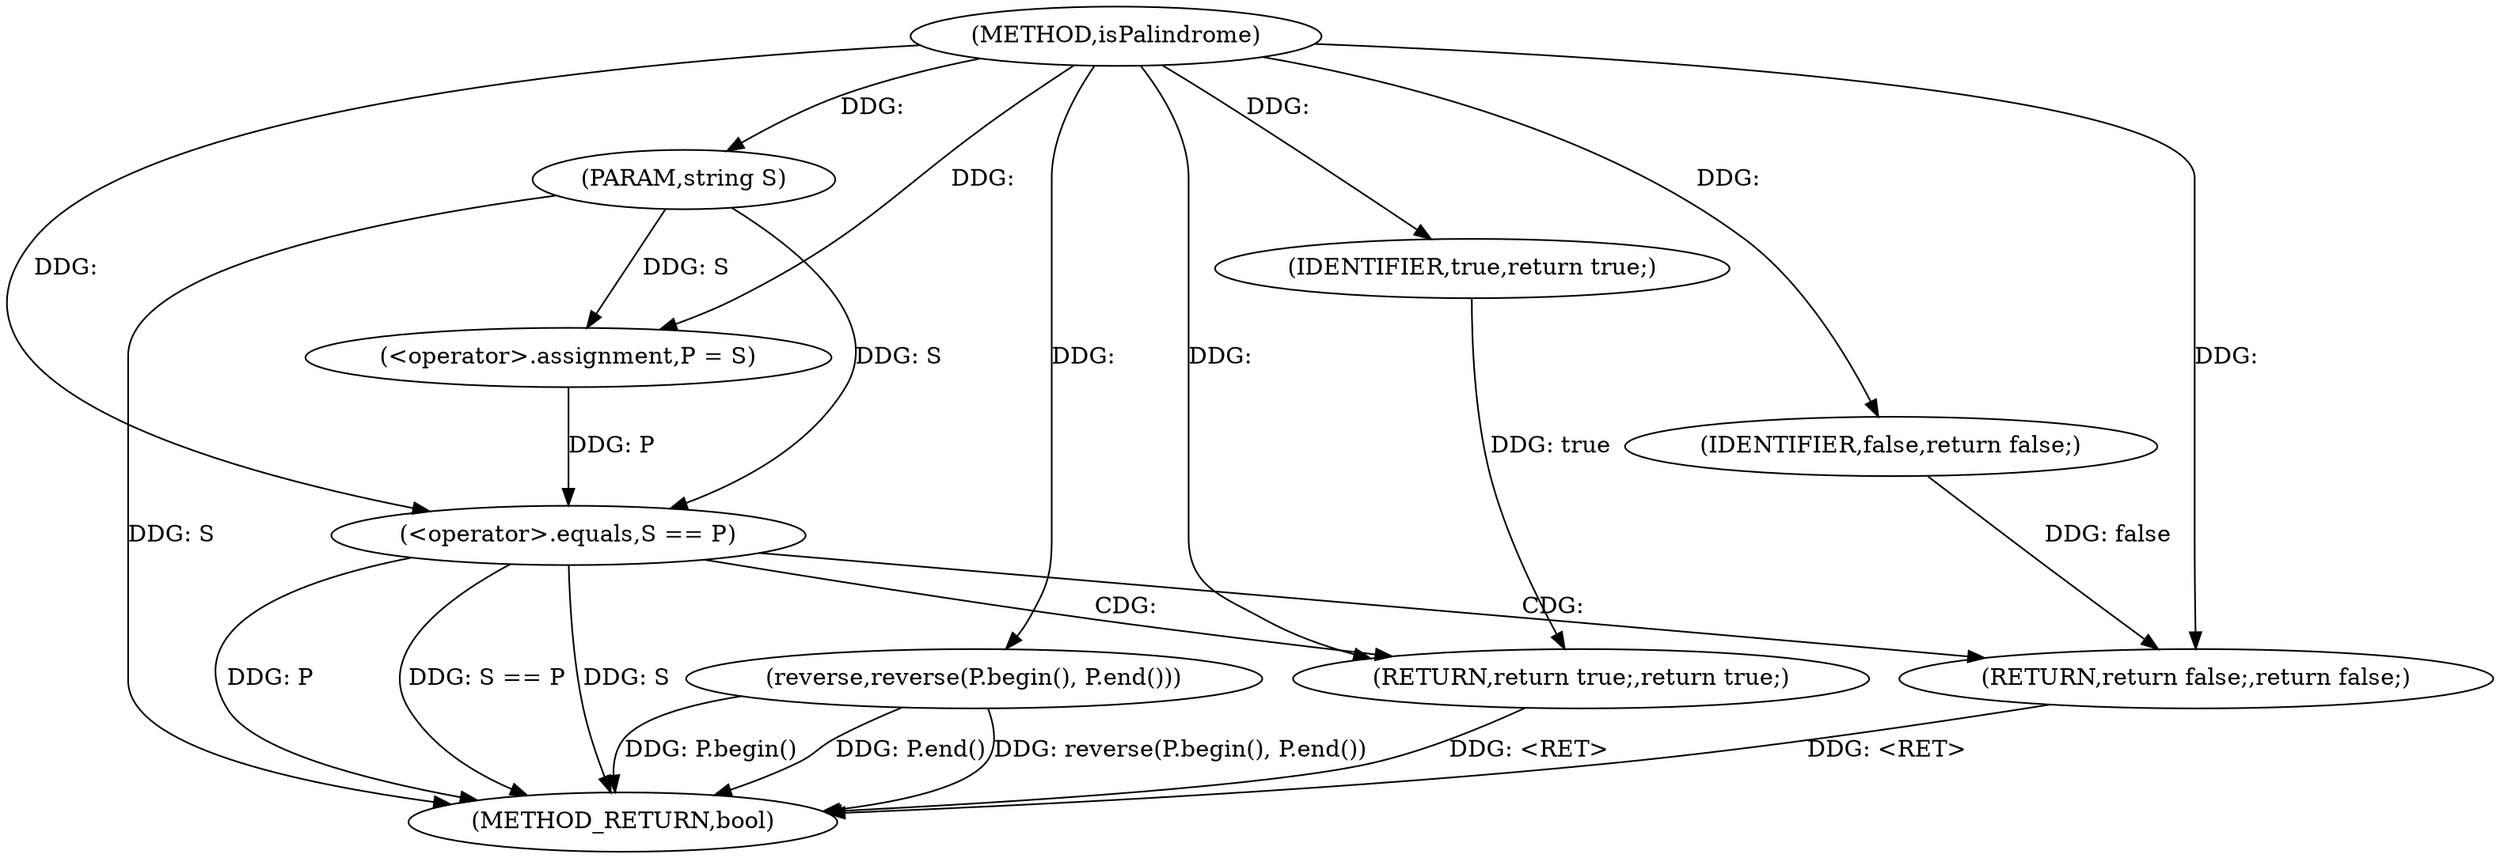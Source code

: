 digraph "isPalindrome" {  
"1000101" [label = "(METHOD,isPalindrome)" ]
"1000120" [label = "(METHOD_RETURN,bool)" ]
"1000102" [label = "(PARAM,string S)" ]
"1000105" [label = "(<operator>.assignment,P = S)" ]
"1000108" [label = "(reverse,reverse(P.begin(), P.end()))" ]
"1000112" [label = "(<operator>.equals,S == P)" ]
"1000115" [label = "(RETURN,return true;,return true;)" ]
"1000116" [label = "(IDENTIFIER,true,return true;)" ]
"1000118" [label = "(RETURN,return false;,return false;)" ]
"1000119" [label = "(IDENTIFIER,false,return false;)" ]
  "1000102" -> "1000120"  [ label = "DDG: S"] 
  "1000108" -> "1000120"  [ label = "DDG: P.begin()"] 
  "1000108" -> "1000120"  [ label = "DDG: P.end()"] 
  "1000108" -> "1000120"  [ label = "DDG: reverse(P.begin(), P.end())"] 
  "1000112" -> "1000120"  [ label = "DDG: S"] 
  "1000112" -> "1000120"  [ label = "DDG: P"] 
  "1000112" -> "1000120"  [ label = "DDG: S == P"] 
  "1000118" -> "1000120"  [ label = "DDG: <RET>"] 
  "1000115" -> "1000120"  [ label = "DDG: <RET>"] 
  "1000101" -> "1000102"  [ label = "DDG: "] 
  "1000102" -> "1000105"  [ label = "DDG: S"] 
  "1000101" -> "1000105"  [ label = "DDG: "] 
  "1000101" -> "1000108"  [ label = "DDG: "] 
  "1000116" -> "1000115"  [ label = "DDG: true"] 
  "1000101" -> "1000115"  [ label = "DDG: "] 
  "1000102" -> "1000112"  [ label = "DDG: S"] 
  "1000101" -> "1000112"  [ label = "DDG: "] 
  "1000105" -> "1000112"  [ label = "DDG: P"] 
  "1000101" -> "1000116"  [ label = "DDG: "] 
  "1000119" -> "1000118"  [ label = "DDG: false"] 
  "1000101" -> "1000118"  [ label = "DDG: "] 
  "1000101" -> "1000119"  [ label = "DDG: "] 
  "1000112" -> "1000115"  [ label = "CDG: "] 
  "1000112" -> "1000118"  [ label = "CDG: "] 
}
